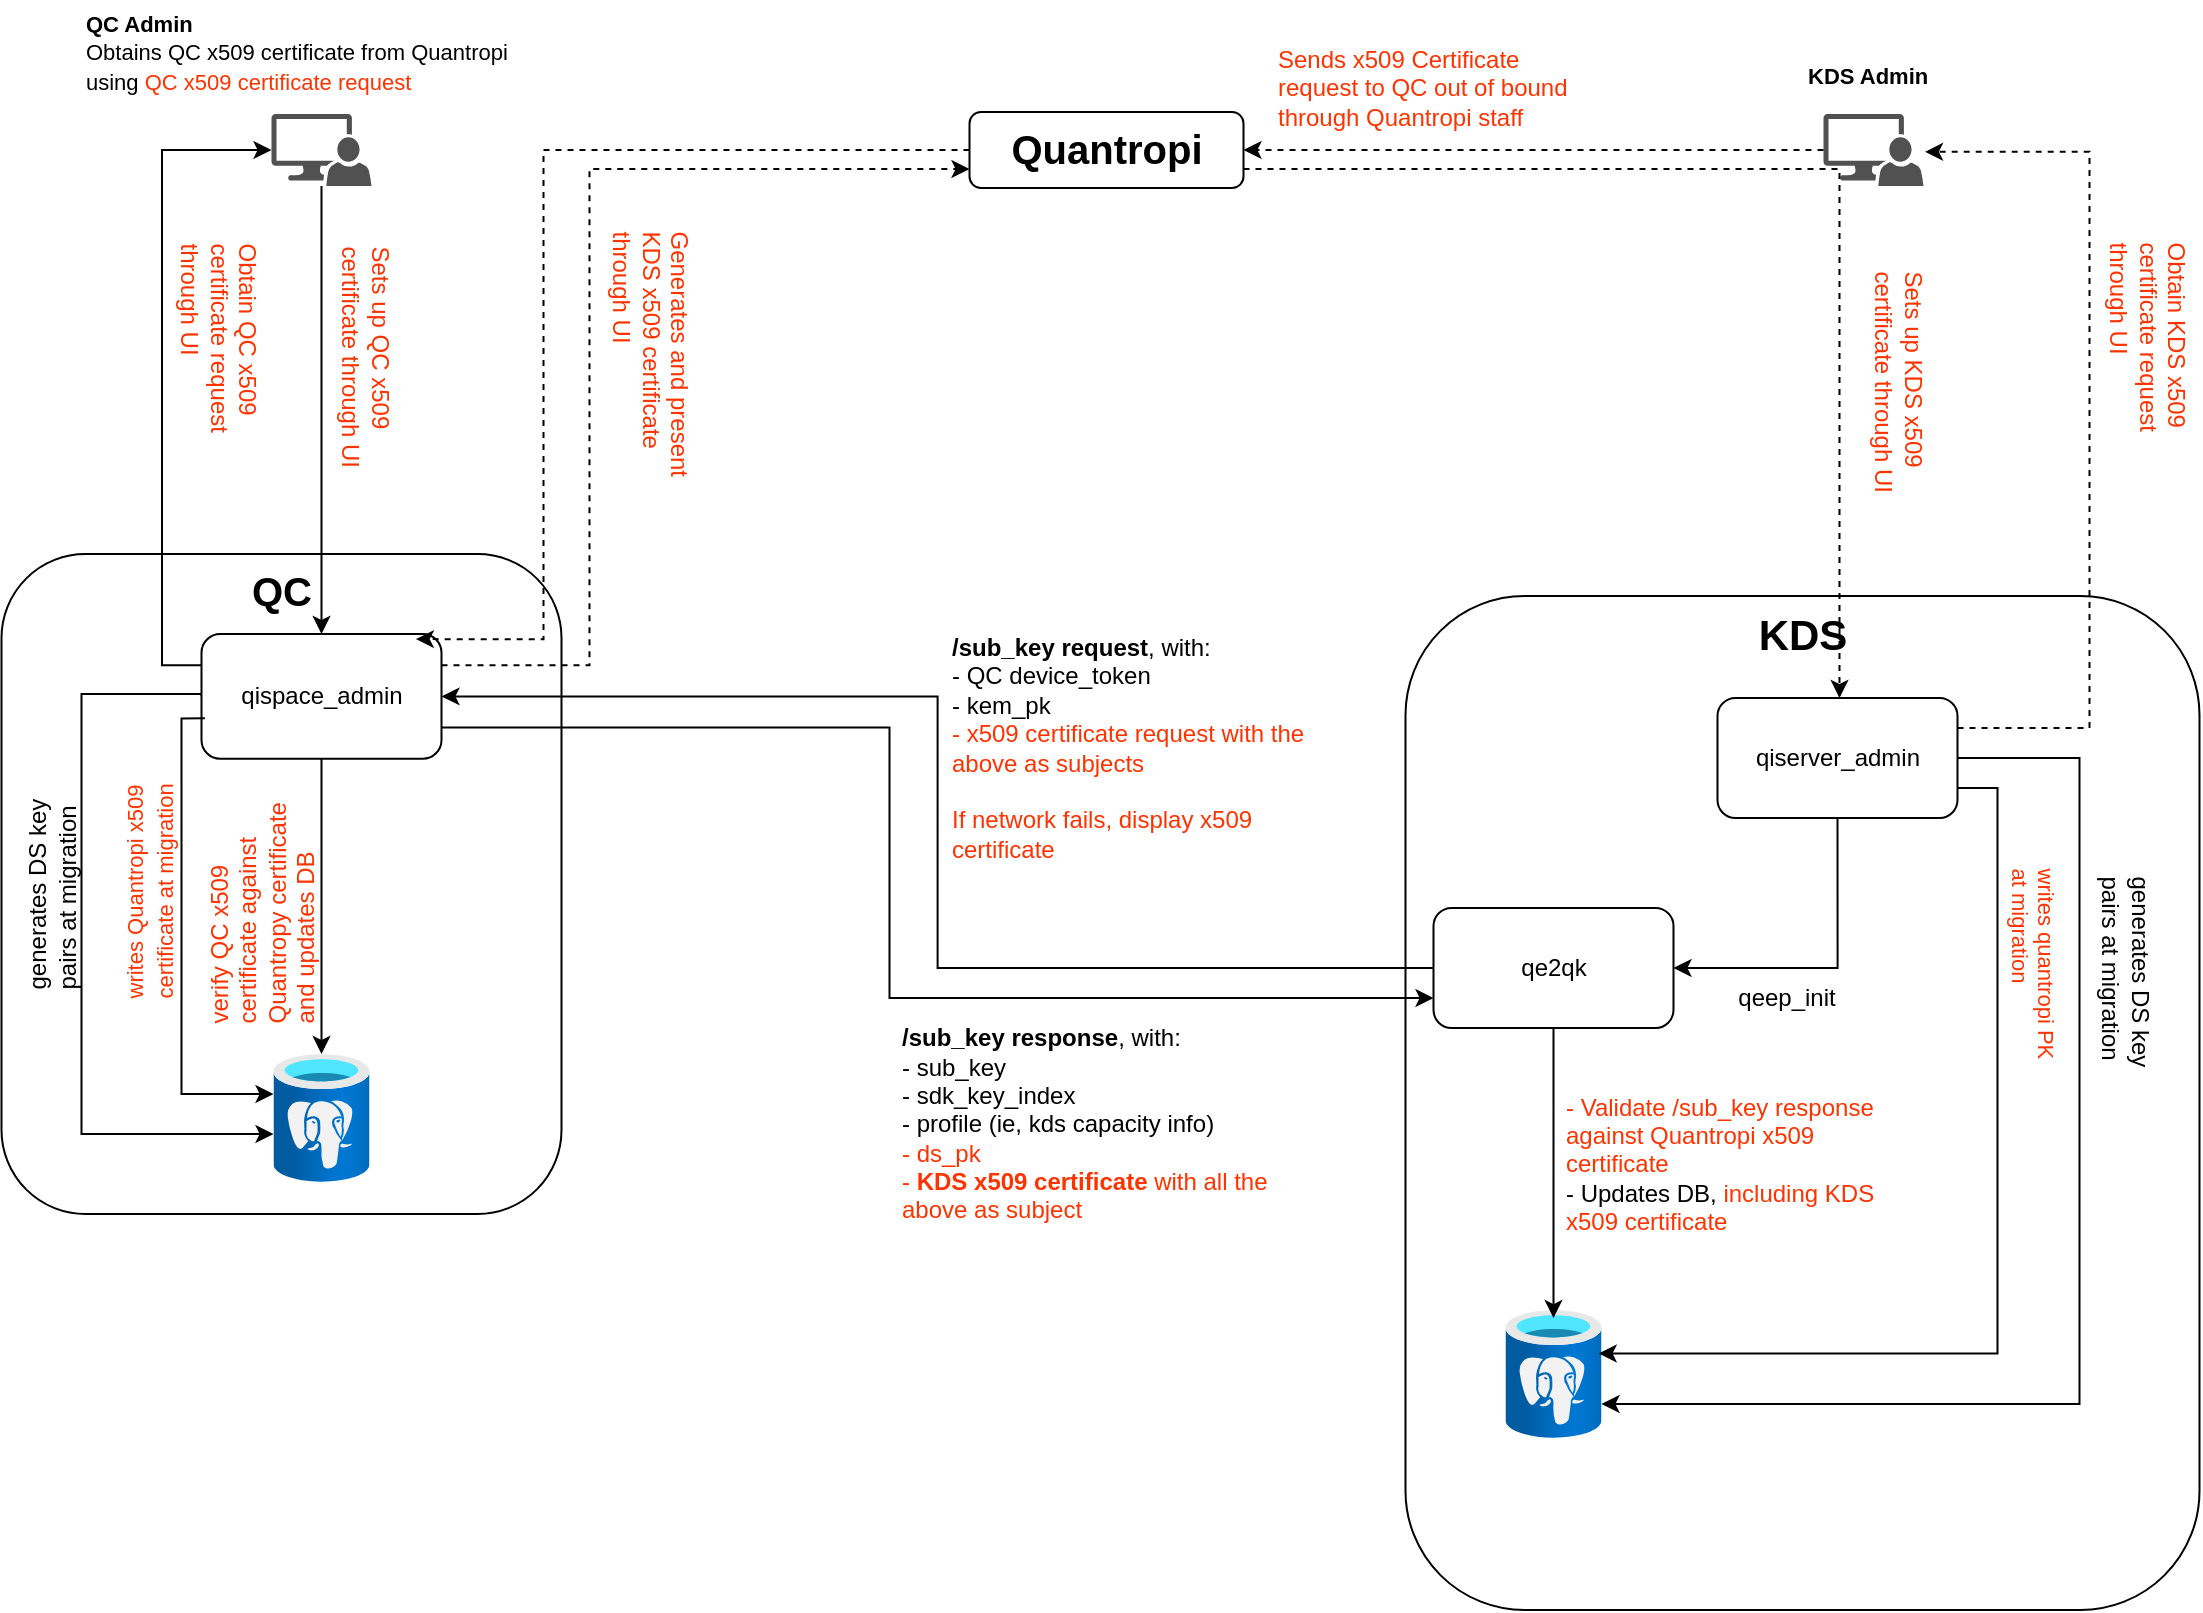 <mxfile version="24.7.17">
  <diagram name="Page-1" id="JdUeqftF3ewd7vPqp3t6">
    <mxGraphModel dx="1452" dy="1190" grid="0" gridSize="10" guides="1" tooltips="1" connect="1" arrows="1" fold="1" page="1" pageScale="1" pageWidth="850" pageHeight="1100" math="0" shadow="0">
      <root>
        <mxCell id="0" />
        <mxCell id="1" parent="0" />
        <mxCell id="tTESNeV0Gu1LoBYlUzwr-9" value="" style="group" parent="1" vertex="1" connectable="0">
          <mxGeometry x="138.75" y="347" width="266" height="434" as="geometry" />
        </mxCell>
        <mxCell id="tTESNeV0Gu1LoBYlUzwr-5" value="&lt;b&gt;&lt;font style=&quot;font-size: 20px;&quot;&gt;QC&lt;/font&gt;&lt;/b&gt;" style="rounded=1;whiteSpace=wrap;html=1;align=center;verticalAlign=top;" parent="tTESNeV0Gu1LoBYlUzwr-9" vertex="1">
          <mxGeometry x="-79" y="104" width="280" height="330" as="geometry" />
        </mxCell>
        <mxCell id="tTESNeV0Gu1LoBYlUzwr-17" style="edgeStyle=orthogonalEdgeStyle;rounded=0;orthogonalLoop=1;jettySize=auto;html=1;exitX=0;exitY=0.5;exitDx=0;exitDy=0;" parent="tTESNeV0Gu1LoBYlUzwr-9" source="tTESNeV0Gu1LoBYlUzwr-1" target="tTESNeV0Gu1LoBYlUzwr-4" edge="1">
          <mxGeometry relative="1" as="geometry">
            <Array as="points">
              <mxPoint x="21" y="174" />
              <mxPoint x="-39" y="174" />
              <mxPoint x="-39" y="394" />
            </Array>
          </mxGeometry>
        </mxCell>
        <mxCell id="tTESNeV0Gu1LoBYlUzwr-1" value="qispace_admin" style="rounded=1;whiteSpace=wrap;html=1;" parent="tTESNeV0Gu1LoBYlUzwr-9" vertex="1">
          <mxGeometry x="21" y="144" width="120" height="62.38" as="geometry" />
        </mxCell>
        <mxCell id="tTESNeV0Gu1LoBYlUzwr-4" value="" style="image;aspect=fixed;html=1;points=[];align=center;fontSize=12;image=img/lib/azure2/databases/Azure_Database_PostgreSQL_Server.svg;" parent="tTESNeV0Gu1LoBYlUzwr-9" vertex="1">
          <mxGeometry x="57" y="353.997" width="48" height="64" as="geometry" />
        </mxCell>
        <mxCell id="tTESNeV0Gu1LoBYlUzwr-19" style="edgeStyle=orthogonalEdgeStyle;rounded=0;orthogonalLoop=1;jettySize=auto;html=1;exitX=0.014;exitY=0.676;exitDx=0;exitDy=0;exitPerimeter=0;fontColor=#FF3300;" parent="tTESNeV0Gu1LoBYlUzwr-9" source="tTESNeV0Gu1LoBYlUzwr-1" target="tTESNeV0Gu1LoBYlUzwr-4" edge="1">
          <mxGeometry relative="1" as="geometry">
            <mxPoint x="31" y="171" as="sourcePoint" />
            <mxPoint x="67" y="326" as="targetPoint" />
            <Array as="points">
              <mxPoint x="11" y="186" />
              <mxPoint x="11" y="374" />
            </Array>
          </mxGeometry>
        </mxCell>
        <mxCell id="tTESNeV0Gu1LoBYlUzwr-18" value="generates DS key pairs at migration" style="text;html=1;align=left;verticalAlign=middle;whiteSpace=wrap;rounded=0;rotation=-90;" parent="tTESNeV0Gu1LoBYlUzwr-9" vertex="1">
          <mxGeometry x="-109" y="254" width="110" height="30" as="geometry" />
        </mxCell>
        <mxCell id="tTESNeV0Gu1LoBYlUzwr-31" value="Sets up QC x509 certificate through UI" style="text;html=1;align=left;verticalAlign=middle;whiteSpace=wrap;rounded=0;rotation=90;fontColor=#FF3300;" parent="tTESNeV0Gu1LoBYlUzwr-9" vertex="1">
          <mxGeometry x="40" y="-3" width="127" height="30" as="geometry" />
        </mxCell>
        <mxCell id="tTESNeV0Gu1LoBYlUzwr-32" style="edgeStyle=orthogonalEdgeStyle;rounded=0;orthogonalLoop=1;jettySize=auto;html=1;exitX=0.5;exitY=1;exitDx=0;exitDy=0;" parent="tTESNeV0Gu1LoBYlUzwr-9" source="tTESNeV0Gu1LoBYlUzwr-1" target="tTESNeV0Gu1LoBYlUzwr-4" edge="1">
          <mxGeometry relative="1" as="geometry">
            <mxPoint x="90" y="-70" as="sourcePoint" />
            <mxPoint x="91" y="154" as="targetPoint" />
          </mxGeometry>
        </mxCell>
        <mxCell id="tTESNeV0Gu1LoBYlUzwr-33" value="verify QC x509 certificate against Quantropy certificate and updates DB" style="text;html=1;align=left;verticalAlign=middle;whiteSpace=wrap;rounded=0;rotation=-90;fontColor=#FF3300;" parent="tTESNeV0Gu1LoBYlUzwr-9" vertex="1">
          <mxGeometry x="-13" y="254" width="127" height="46" as="geometry" />
        </mxCell>
        <mxCell id="tTESNeV0Gu1LoBYlUzwr-10" value="" style="group" parent="1" vertex="1" connectable="0">
          <mxGeometry x="761.75" y="472" width="397" height="507" as="geometry" />
        </mxCell>
        <mxCell id="tTESNeV0Gu1LoBYlUzwr-11" value="&lt;b&gt;&lt;font style=&quot;font-size: 21px;&quot;&gt;KDS&lt;/font&gt;&lt;/b&gt;" style="rounded=1;whiteSpace=wrap;html=1;align=center;verticalAlign=top;" parent="tTESNeV0Gu1LoBYlUzwr-10" vertex="1">
          <mxGeometry width="397" height="507" as="geometry" />
        </mxCell>
        <mxCell id="iAeIExdUGCIjS5VBDX8z-1" style="edgeStyle=orthogonalEdgeStyle;rounded=0;orthogonalLoop=1;jettySize=auto;html=1;exitX=0.5;exitY=1;exitDx=0;exitDy=0;entryX=1;entryY=0.5;entryDx=0;entryDy=0;" parent="tTESNeV0Gu1LoBYlUzwr-10" source="tTESNeV0Gu1LoBYlUzwr-12" target="tTESNeV0Gu1LoBYlUzwr-14" edge="1">
          <mxGeometry relative="1" as="geometry" />
        </mxCell>
        <mxCell id="tTESNeV0Gu1LoBYlUzwr-12" value="qiserver_admin" style="rounded=1;whiteSpace=wrap;html=1;" parent="tTESNeV0Gu1LoBYlUzwr-10" vertex="1">
          <mxGeometry x="156" y="51" width="120" height="60" as="geometry" />
        </mxCell>
        <mxCell id="tTESNeV0Gu1LoBYlUzwr-13" value="" style="image;aspect=fixed;html=1;points=[];align=center;fontSize=12;image=img/lib/azure2/databases/Azure_Database_PostgreSQL_Server.svg;" parent="tTESNeV0Gu1LoBYlUzwr-10" vertex="1">
          <mxGeometry x="50" y="357" width="48" height="64" as="geometry" />
        </mxCell>
        <mxCell id="tTESNeV0Gu1LoBYlUzwr-14" value="qe2qk" style="rounded=1;whiteSpace=wrap;html=1;" parent="tTESNeV0Gu1LoBYlUzwr-10" vertex="1">
          <mxGeometry x="14" y="156" width="120" height="60" as="geometry" />
        </mxCell>
        <mxCell id="tTESNeV0Gu1LoBYlUzwr-35" style="edgeStyle=orthogonalEdgeStyle;rounded=0;orthogonalLoop=1;jettySize=auto;html=1;exitX=1;exitY=0.5;exitDx=0;exitDy=0;" parent="tTESNeV0Gu1LoBYlUzwr-10" source="tTESNeV0Gu1LoBYlUzwr-12" target="tTESNeV0Gu1LoBYlUzwr-13" edge="1">
          <mxGeometry relative="1" as="geometry">
            <mxPoint x="286" y="157" as="sourcePoint" />
            <mxPoint x="322" y="376" as="targetPoint" />
            <Array as="points">
              <mxPoint x="337" y="81" />
              <mxPoint x="337" y="404" />
            </Array>
          </mxGeometry>
        </mxCell>
        <mxCell id="tTESNeV0Gu1LoBYlUzwr-34" value="generates DS key pairs at migration" style="text;html=1;align=left;verticalAlign=middle;whiteSpace=wrap;rounded=0;rotation=90;" parent="tTESNeV0Gu1LoBYlUzwr-10" vertex="1">
          <mxGeometry x="305" y="178" width="110" height="30" as="geometry" />
        </mxCell>
        <mxCell id="tTESNeV0Gu1LoBYlUzwr-36" style="edgeStyle=orthogonalEdgeStyle;rounded=0;orthogonalLoop=1;jettySize=auto;html=1;exitX=1;exitY=0.75;exitDx=0;exitDy=0;entryX=0.971;entryY=0.339;entryDx=0;entryDy=0;entryPerimeter=0;" parent="tTESNeV0Gu1LoBYlUzwr-10" source="tTESNeV0Gu1LoBYlUzwr-12" target="tTESNeV0Gu1LoBYlUzwr-13" edge="1">
          <mxGeometry relative="1" as="geometry">
            <mxPoint x="286" y="91" as="sourcePoint" />
            <mxPoint x="108" y="302" as="targetPoint" />
            <Array as="points">
              <mxPoint x="296" y="96" />
              <mxPoint x="296" y="379" />
            </Array>
          </mxGeometry>
        </mxCell>
        <mxCell id="tTESNeV0Gu1LoBYlUzwr-37" value="&lt;span style=&quot;font-size: 11px; text-wrap: nowrap; background-color: rgb(255, 255, 255);&quot;&gt;writes quantropi PK&lt;/span&gt;&lt;div style=&quot;font-size: 11px; text-wrap: nowrap;&quot;&gt;at migration&lt;/div&gt;" style="text;html=1;align=left;verticalAlign=middle;whiteSpace=wrap;rounded=0;rotation=90;fontColor=#FF3300;" parent="tTESNeV0Gu1LoBYlUzwr-10" vertex="1">
          <mxGeometry x="263" y="171" width="103" height="30" as="geometry" />
        </mxCell>
        <mxCell id="iAeIExdUGCIjS5VBDX8z-12" value="qeep_init" style="text;html=1;align=center;verticalAlign=middle;whiteSpace=wrap;rounded=0;rotation=0;" parent="tTESNeV0Gu1LoBYlUzwr-10" vertex="1">
          <mxGeometry x="154" y="186" width="73" height="30" as="geometry" />
        </mxCell>
        <mxCell id="iAeIExdUGCIjS5VBDX8z-19" style="edgeStyle=orthogonalEdgeStyle;rounded=0;orthogonalLoop=1;jettySize=auto;html=1;exitX=0.5;exitY=1;exitDx=0;exitDy=0;entryX=0.5;entryY=0.063;entryDx=0;entryDy=0;entryPerimeter=0;" parent="tTESNeV0Gu1LoBYlUzwr-10" source="tTESNeV0Gu1LoBYlUzwr-14" target="tTESNeV0Gu1LoBYlUzwr-13" edge="1">
          <mxGeometry relative="1" as="geometry" />
        </mxCell>
        <mxCell id="iAeIExdUGCIjS5VBDX8z-20" value="&lt;div&gt;&lt;font color=&quot;#ff3300&quot;&gt;&lt;span style=&quot;background-color: initial;&quot;&gt;- Validate /sub_key response against Quantropi x509 certificate&lt;/span&gt;&lt;br&gt;&lt;/font&gt;&lt;/div&gt;&lt;div&gt;&lt;span style=&quot;background-color: initial;&quot;&gt;- Updates DB, &lt;font color=&quot;#ff3300&quot;&gt;including KDS x509 certificate&lt;/font&gt;&lt;/span&gt;&lt;/div&gt;" style="text;html=1;align=left;verticalAlign=middle;whiteSpace=wrap;rounded=0;rotation=0;" parent="tTESNeV0Gu1LoBYlUzwr-10" vertex="1">
          <mxGeometry x="78" y="250" width="169" height="67" as="geometry" />
        </mxCell>
        <mxCell id="tTESNeV0Gu1LoBYlUzwr-16" value="&lt;b&gt;&lt;font style=&quot;font-size: 20px;&quot;&gt;Quantropi&lt;/font&gt;&lt;/b&gt;" style="rounded=1;whiteSpace=wrap;html=1;align=center;verticalAlign=top;" parent="1" vertex="1">
          <mxGeometry x="543.75" y="230" width="137" height="38" as="geometry" />
        </mxCell>
        <mxCell id="tTESNeV0Gu1LoBYlUzwr-24" style="edgeStyle=orthogonalEdgeStyle;rounded=0;orthogonalLoop=1;jettySize=auto;html=1;" parent="1" source="tTESNeV0Gu1LoBYlUzwr-23" target="tTESNeV0Gu1LoBYlUzwr-1" edge="1">
          <mxGeometry relative="1" as="geometry" />
        </mxCell>
        <mxCell id="tTESNeV0Gu1LoBYlUzwr-29" value="&lt;span style=&quot;font-size: 11px; text-wrap: nowrap; background-color: rgb(255, 255, 255);&quot;&gt;&lt;b&gt;QC Admin&lt;/b&gt;&lt;/span&gt;&lt;div style=&quot;&quot;&gt;&lt;span style=&quot;font-size: 11px; text-wrap: nowrap; background-color: rgb(255, 255, 255);&quot;&gt;Obtains QC x509 certificate from Quantropi&lt;/span&gt;&lt;/div&gt;&lt;div style=&quot;&quot;&gt;&lt;span style=&quot;font-size: 11px; text-wrap: nowrap; background-color: rgb(255, 255, 255);&quot;&gt;using &lt;font color=&quot;#ff3300&quot;&gt;QC x509 certificate request&lt;/font&gt;&lt;/span&gt;&lt;/div&gt;" style="text;html=1;align=left;verticalAlign=middle;whiteSpace=wrap;rounded=0;rotation=0;" parent="1" vertex="1">
          <mxGeometry x="99.75" y="174" width="221" height="51" as="geometry" />
        </mxCell>
        <mxCell id="tTESNeV0Gu1LoBYlUzwr-23" value="" style="sketch=0;pointerEvents=1;shadow=0;dashed=0;html=1;strokeColor=none;labelPosition=center;verticalLabelPosition=bottom;verticalAlign=top;align=center;fillColor=#515151;shape=mxgraph.mscae.system_center.admin_console" parent="1" vertex="1">
          <mxGeometry x="194.75" y="231" width="50" height="36" as="geometry" />
        </mxCell>
        <mxCell id="tTESNeV0Gu1LoBYlUzwr-21" value="&lt;span style=&quot;font-size: 11px; text-wrap: nowrap; background-color: rgb(255, 255, 255);&quot;&gt;writes Quantropi x509&amp;nbsp;&lt;/span&gt;&lt;div&gt;&lt;span style=&quot;font-size: 11px; text-wrap: nowrap; background-color: rgb(255, 255, 255);&quot;&gt;certificate at migration&lt;/span&gt;&lt;/div&gt;" style="text;html=1;align=left;verticalAlign=middle;whiteSpace=wrap;rounded=0;rotation=-90;fontColor=#FF3300;" parent="1" vertex="1">
          <mxGeometry x="72" y="599.75" width="121.5" height="30" as="geometry" />
        </mxCell>
        <mxCell id="iAeIExdUGCIjS5VBDX8z-13" style="edgeStyle=orthogonalEdgeStyle;rounded=0;orthogonalLoop=1;jettySize=auto;html=1;exitX=0;exitY=0.5;exitDx=0;exitDy=0;entryX=1;entryY=0.5;entryDx=0;entryDy=0;" parent="1" source="tTESNeV0Gu1LoBYlUzwr-14" target="tTESNeV0Gu1LoBYlUzwr-1" edge="1">
          <mxGeometry relative="1" as="geometry" />
        </mxCell>
        <mxCell id="iAeIExdUGCIjS5VBDX8z-14" value="&lt;b&gt;/sub_key request&lt;/b&gt;, with:&lt;div&gt;- QC device_token&lt;br&gt;&lt;div&gt;- kem_pk&lt;/div&gt;&lt;div&gt;&lt;font color=&quot;#ff3300&quot;&gt;- x509 certificate request with the above as subjects&lt;/font&gt;&lt;/div&gt;&lt;/div&gt;&lt;div&gt;&lt;font color=&quot;#ff3300&quot;&gt;&lt;br&gt;&lt;/font&gt;&lt;/div&gt;&lt;div&gt;&lt;font color=&quot;#ff3300&quot;&gt;If network fails, display x509 certificate&amp;nbsp;&lt;/font&gt;&lt;/div&gt;" style="text;html=1;align=left;verticalAlign=middle;whiteSpace=wrap;rounded=0;rotation=0;" parent="1" vertex="1">
          <mxGeometry x="532.75" y="472" width="202" height="152" as="geometry" />
        </mxCell>
        <mxCell id="iAeIExdUGCIjS5VBDX8z-16" style="edgeStyle=orthogonalEdgeStyle;rounded=0;orthogonalLoop=1;jettySize=auto;html=1;exitX=1;exitY=0.75;exitDx=0;exitDy=0;entryX=0;entryY=0.75;entryDx=0;entryDy=0;" parent="1" source="tTESNeV0Gu1LoBYlUzwr-1" target="tTESNeV0Gu1LoBYlUzwr-14" edge="1">
          <mxGeometry relative="1" as="geometry">
            <mxPoint x="785.75" y="641" as="sourcePoint" />
            <mxPoint x="670.75" y="918" as="targetPoint" />
            <Array as="points">
              <mxPoint x="503.75" y="538" />
              <mxPoint x="503.75" y="673" />
            </Array>
          </mxGeometry>
        </mxCell>
        <mxCell id="iAeIExdUGCIjS5VBDX8z-17" value="&lt;b&gt;/sub_key response&lt;/b&gt;, with:&lt;br&gt;&lt;span style=&quot;background-color: initial;&quot;&gt;- sub_key&lt;/span&gt;&lt;br&gt;&lt;span style=&quot;background-color: initial;&quot;&gt;- sdk_key_index&lt;/span&gt;&lt;br&gt;&lt;span style=&quot;background-color: initial;&quot;&gt;-&amp;nbsp;profile (ie, kds capacity info)&lt;/span&gt;&lt;br&gt;&lt;div&gt;&lt;font color=&quot;#ff3300&quot;&gt;- ds_pk&lt;/font&gt;&lt;/div&gt;&lt;div&gt;&lt;font color=&quot;#ff3300&quot;&gt;- &lt;b&gt;KDS x509 certificate&lt;/b&gt; with all the above as subject&lt;/font&gt;&lt;/div&gt;" style="text;html=1;align=left;verticalAlign=middle;whiteSpace=wrap;rounded=0;rotation=0;" parent="1" vertex="1">
          <mxGeometry x="507.75" y="682" width="193" height="108" as="geometry" />
        </mxCell>
        <mxCell id="iAeIExdUGCIjS5VBDX8z-21" style="edgeStyle=orthogonalEdgeStyle;rounded=0;orthogonalLoop=1;jettySize=auto;html=1;exitX=0;exitY=0.25;exitDx=0;exitDy=0;entryX=0;entryY=0.5;entryDx=0;entryDy=0;entryPerimeter=0;" parent="1" source="tTESNeV0Gu1LoBYlUzwr-1" target="tTESNeV0Gu1LoBYlUzwr-23" edge="1">
          <mxGeometry relative="1" as="geometry">
            <Array as="points">
              <mxPoint x="140" y="507" />
              <mxPoint x="140" y="249" />
            </Array>
          </mxGeometry>
        </mxCell>
        <mxCell id="iAeIExdUGCIjS5VBDX8z-23" value="Obtain QC x509 certificate request through UI" style="text;html=1;align=left;verticalAlign=middle;whiteSpace=wrap;rounded=0;rotation=90;fontColor=#FF3300;" parent="1" vertex="1">
          <mxGeometry x="105.25" y="332.5" width="127" height="49" as="geometry" />
        </mxCell>
        <mxCell id="iAeIExdUGCIjS5VBDX8z-27" value="&lt;span style=&quot;font-size: 11px; text-wrap: nowrap; background-color: rgb(255, 255, 255);&quot;&gt;&lt;b&gt;KDS Admin&lt;/b&gt;&lt;/span&gt;" style="text;html=1;align=left;verticalAlign=middle;whiteSpace=wrap;rounded=0;rotation=0;" parent="1" vertex="1">
          <mxGeometry x="960.75" y="198" width="70" height="27" as="geometry" />
        </mxCell>
        <mxCell id="iAeIExdUGCIjS5VBDX8z-28" value="" style="sketch=0;pointerEvents=1;shadow=0;dashed=0;html=1;strokeColor=none;labelPosition=center;verticalLabelPosition=bottom;verticalAlign=top;align=center;fillColor=#515151;shape=mxgraph.mscae.system_center.admin_console" parent="1" vertex="1">
          <mxGeometry x="970.75" y="231" width="50" height="36" as="geometry" />
        </mxCell>
        <mxCell id="iAeIExdUGCIjS5VBDX8z-29" style="edgeStyle=orthogonalEdgeStyle;rounded=0;orthogonalLoop=1;jettySize=auto;html=1;exitX=1;exitY=0.25;exitDx=0;exitDy=0;entryX=1.015;entryY=0.525;entryDx=0;entryDy=0;entryPerimeter=0;dashed=1;" parent="1" source="tTESNeV0Gu1LoBYlUzwr-12" target="iAeIExdUGCIjS5VBDX8z-28" edge="1">
          <mxGeometry relative="1" as="geometry">
            <mxPoint x="1123.75" y="522" as="sourcePoint" />
            <mxPoint x="1158.75" y="264" as="targetPoint" />
            <Array as="points">
              <mxPoint x="1103.75" y="538" />
              <mxPoint x="1103.75" y="250" />
            </Array>
          </mxGeometry>
        </mxCell>
        <mxCell id="iAeIExdUGCIjS5VBDX8z-30" value="Obtain KDS x509 certificate request through UI" style="text;html=1;align=left;verticalAlign=middle;whiteSpace=wrap;rounded=0;rotation=90;fontColor=#FF3300;" parent="1" vertex="1">
          <mxGeometry x="1069.75" y="332.5" width="127" height="49" as="geometry" />
        </mxCell>
        <mxCell id="iAeIExdUGCIjS5VBDX8z-31" style="edgeStyle=orthogonalEdgeStyle;rounded=0;orthogonalLoop=1;jettySize=auto;html=1;exitX=0;exitY=0.5;exitDx=0;exitDy=0;entryX=1;entryY=0.5;entryDx=0;entryDy=0;exitPerimeter=0;dashed=1;" parent="1" source="iAeIExdUGCIjS5VBDX8z-28" target="tTESNeV0Gu1LoBYlUzwr-16" edge="1">
          <mxGeometry relative="1" as="geometry">
            <mxPoint x="1047.75" y="548" as="sourcePoint" />
            <mxPoint x="1031.75" y="260" as="targetPoint" />
            <Array as="points">
              <mxPoint x="683.75" y="249" />
            </Array>
          </mxGeometry>
        </mxCell>
        <mxCell id="iAeIExdUGCIjS5VBDX8z-32" value="Sends x509 Certificate request to QC out of bound through Quantropi staff" style="text;html=1;align=left;verticalAlign=middle;whiteSpace=wrap;rounded=0;rotation=0;fontColor=#FF3300;" parent="1" vertex="1">
          <mxGeometry x="695.75" y="193" width="164" height="49" as="geometry" />
        </mxCell>
        <mxCell id="iAeIExdUGCIjS5VBDX8z-33" style="edgeStyle=orthogonalEdgeStyle;rounded=0;orthogonalLoop=1;jettySize=auto;html=1;exitX=0;exitY=0.5;exitDx=0;exitDy=0;entryX=0.893;entryY=0.041;entryDx=0;entryDy=0;entryPerimeter=0;dashed=1;" parent="1" source="tTESNeV0Gu1LoBYlUzwr-16" target="tTESNeV0Gu1LoBYlUzwr-1" edge="1">
          <mxGeometry relative="1" as="geometry">
            <Array as="points">
              <mxPoint x="330.75" y="249" />
              <mxPoint x="330.75" y="494" />
            </Array>
          </mxGeometry>
        </mxCell>
        <mxCell id="iAeIExdUGCIjS5VBDX8z-35" style="edgeStyle=orthogonalEdgeStyle;rounded=0;orthogonalLoop=1;jettySize=auto;html=1;entryX=0;entryY=0.75;entryDx=0;entryDy=0;dashed=1;exitX=1;exitY=0.25;exitDx=0;exitDy=0;" parent="1" source="tTESNeV0Gu1LoBYlUzwr-1" target="tTESNeV0Gu1LoBYlUzwr-16" edge="1">
          <mxGeometry relative="1" as="geometry">
            <mxPoint x="423.75" y="343" as="sourcePoint" />
            <mxPoint x="455.75" y="523" as="targetPoint" />
            <Array as="points">
              <mxPoint x="353.75" y="507" />
              <mxPoint x="353.75" y="259" />
            </Array>
          </mxGeometry>
        </mxCell>
        <mxCell id="iAeIExdUGCIjS5VBDX8z-36" style="edgeStyle=orthogonalEdgeStyle;rounded=0;orthogonalLoop=1;jettySize=auto;html=1;dashed=1;exitX=1;exitY=0.75;exitDx=0;exitDy=0;" parent="1" source="tTESNeV0Gu1LoBYlUzwr-16" target="tTESNeV0Gu1LoBYlUzwr-12" edge="1">
          <mxGeometry relative="1" as="geometry">
            <mxPoint x="714.75" y="555" as="sourcePoint" />
            <mxPoint x="973.75" y="407" as="targetPoint" />
            <Array as="points">
              <mxPoint x="978.75" y="259" />
            </Array>
          </mxGeometry>
        </mxCell>
        <mxCell id="iAeIExdUGCIjS5VBDX8z-37" value="Sets up KDS x509 certificate through UI" style="text;html=1;align=left;verticalAlign=middle;whiteSpace=wrap;rounded=0;rotation=90;fontColor=#FF3300;" parent="1" vertex="1">
          <mxGeometry x="944.75" y="347" width="127" height="49" as="geometry" />
        </mxCell>
        <mxCell id="iAeIExdUGCIjS5VBDX8z-38" value="Generates and present KDS x509 certificate through UI" style="text;html=1;align=left;verticalAlign=middle;whiteSpace=wrap;rounded=0;rotation=90;fontColor=#FF3300;" parent="1" vertex="1">
          <mxGeometry x="320.75" y="327" width="127" height="49" as="geometry" />
        </mxCell>
      </root>
    </mxGraphModel>
  </diagram>
</mxfile>
